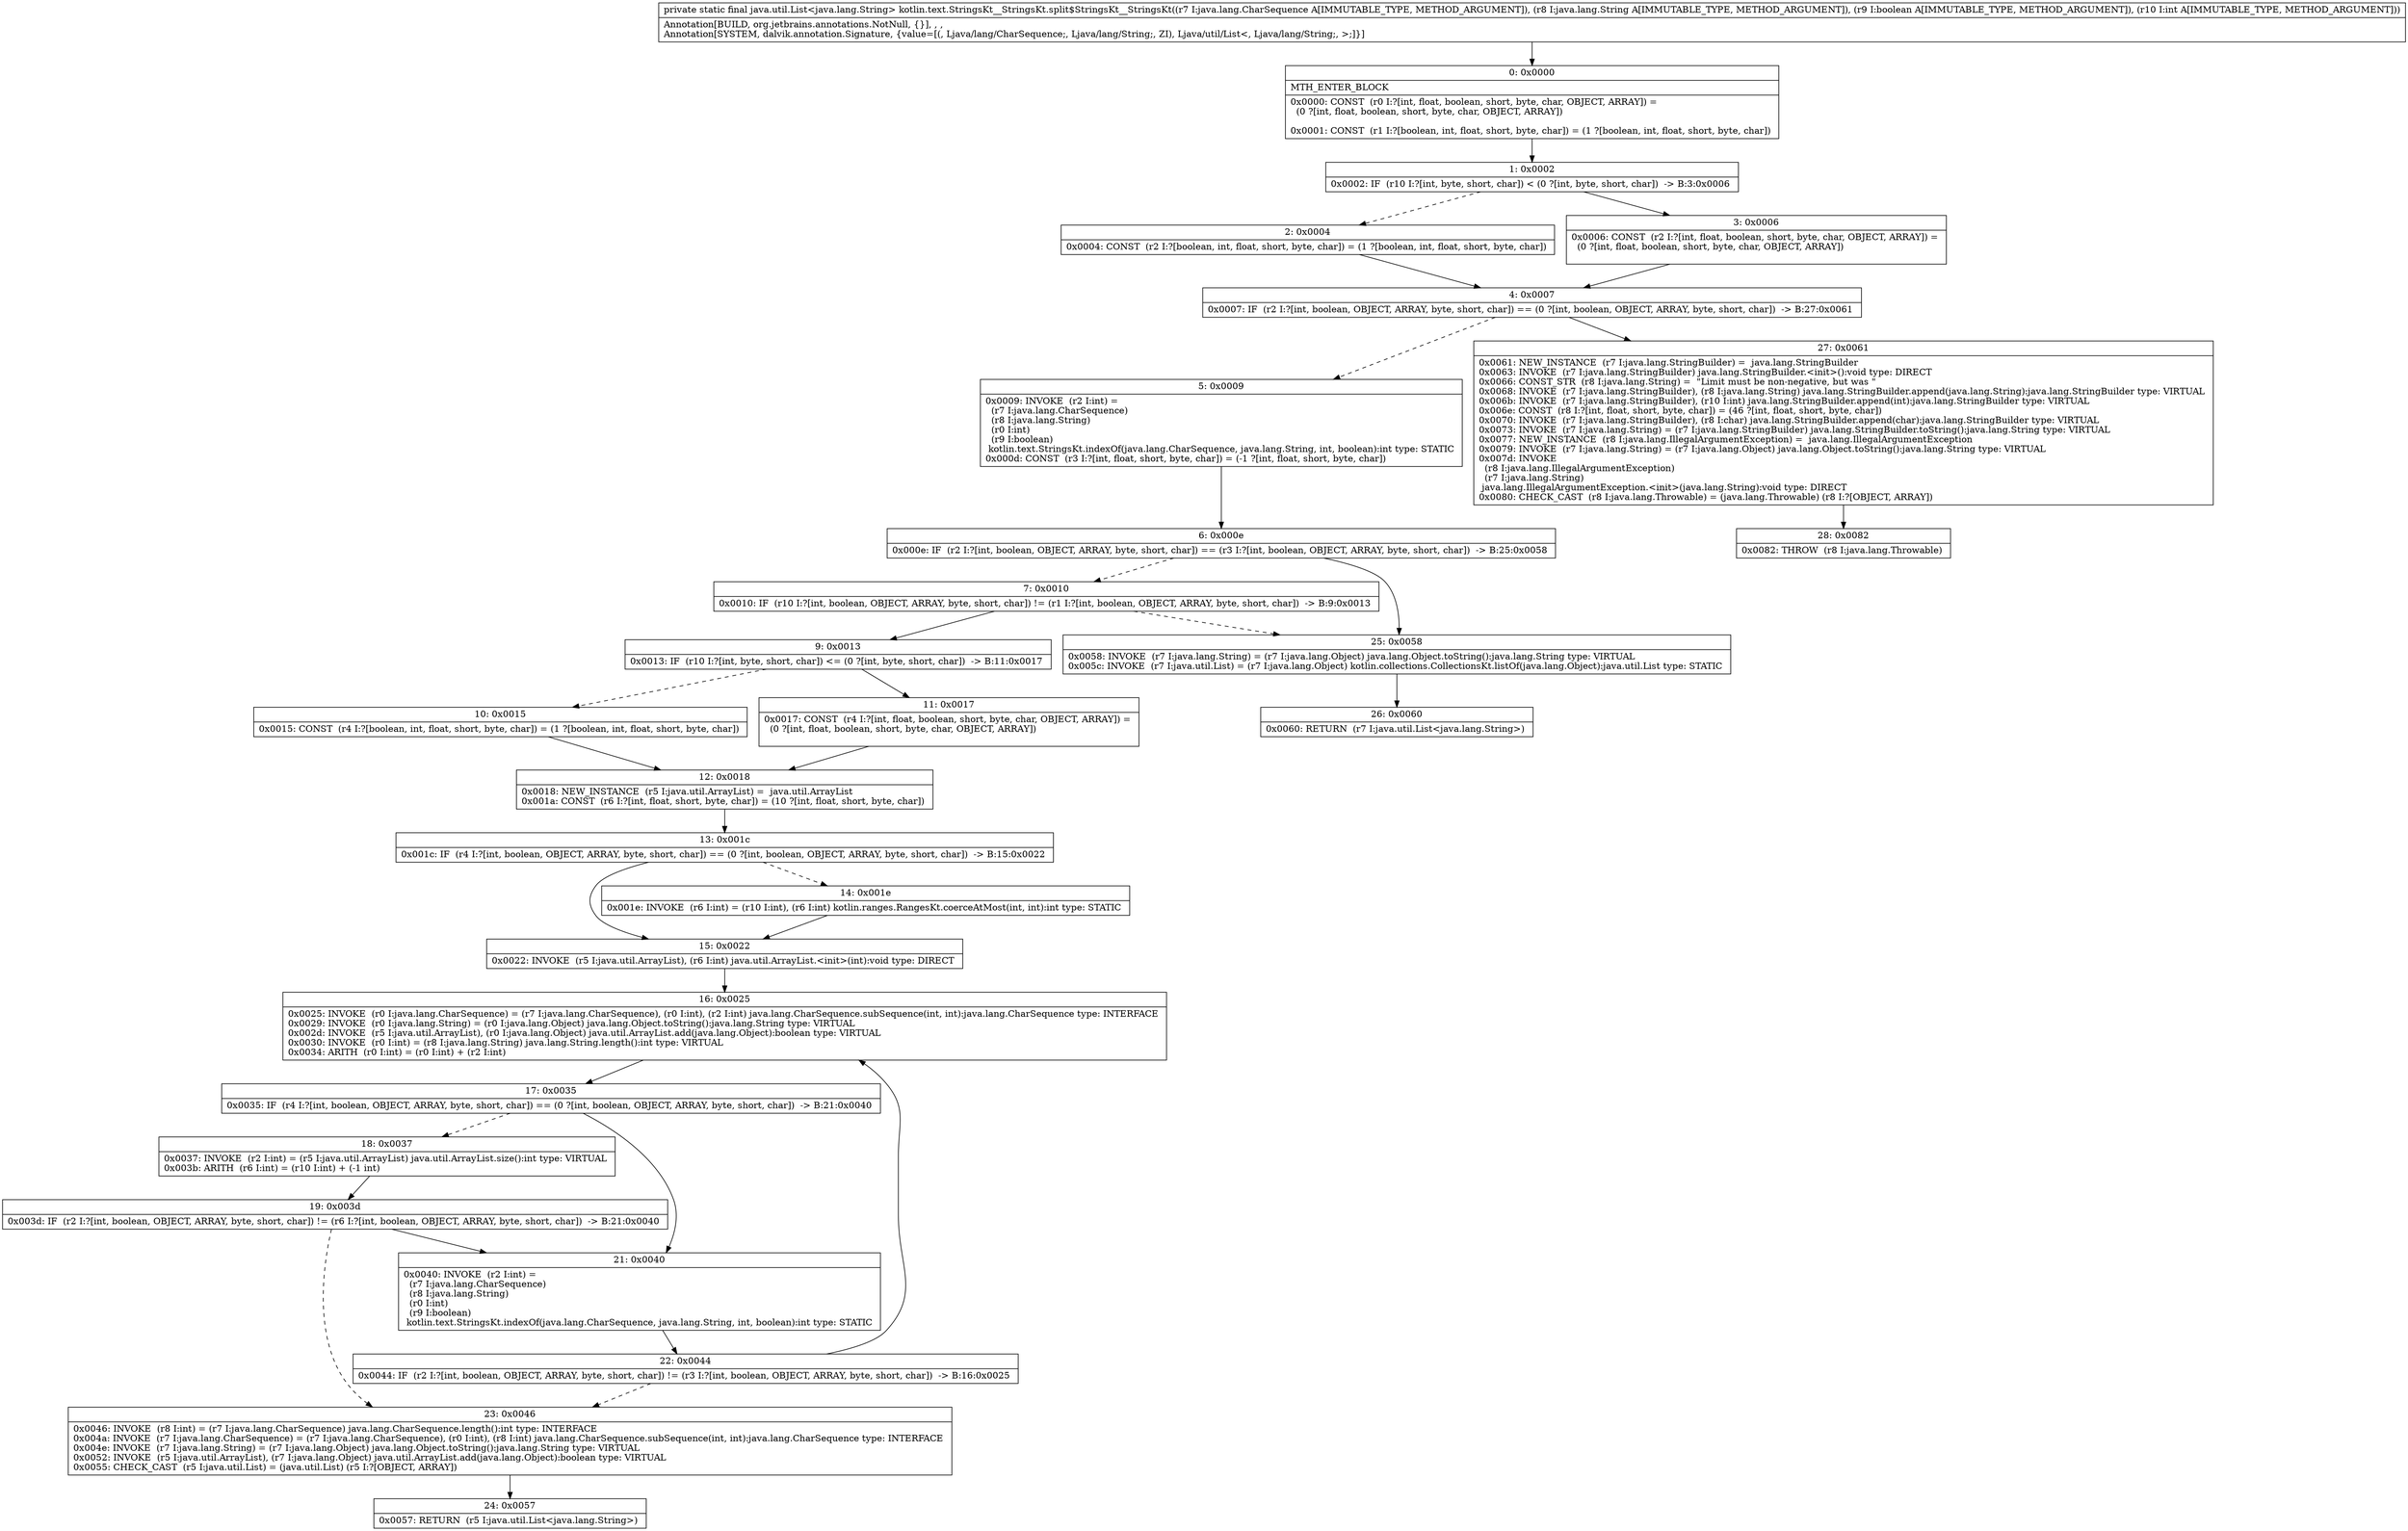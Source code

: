 digraph "CFG forkotlin.text.StringsKt__StringsKt.split$StringsKt__StringsKt(Ljava\/lang\/CharSequence;Ljava\/lang\/String;ZI)Ljava\/util\/List;" {
Node_0 [shape=record,label="{0\:\ 0x0000|MTH_ENTER_BLOCK\l|0x0000: CONST  (r0 I:?[int, float, boolean, short, byte, char, OBJECT, ARRAY]) = \l  (0 ?[int, float, boolean, short, byte, char, OBJECT, ARRAY])\l \l0x0001: CONST  (r1 I:?[boolean, int, float, short, byte, char]) = (1 ?[boolean, int, float, short, byte, char]) \l}"];
Node_1 [shape=record,label="{1\:\ 0x0002|0x0002: IF  (r10 I:?[int, byte, short, char]) \< (0 ?[int, byte, short, char])  \-\> B:3:0x0006 \l}"];
Node_2 [shape=record,label="{2\:\ 0x0004|0x0004: CONST  (r2 I:?[boolean, int, float, short, byte, char]) = (1 ?[boolean, int, float, short, byte, char]) \l}"];
Node_3 [shape=record,label="{3\:\ 0x0006|0x0006: CONST  (r2 I:?[int, float, boolean, short, byte, char, OBJECT, ARRAY]) = \l  (0 ?[int, float, boolean, short, byte, char, OBJECT, ARRAY])\l \l}"];
Node_4 [shape=record,label="{4\:\ 0x0007|0x0007: IF  (r2 I:?[int, boolean, OBJECT, ARRAY, byte, short, char]) == (0 ?[int, boolean, OBJECT, ARRAY, byte, short, char])  \-\> B:27:0x0061 \l}"];
Node_5 [shape=record,label="{5\:\ 0x0009|0x0009: INVOKE  (r2 I:int) = \l  (r7 I:java.lang.CharSequence)\l  (r8 I:java.lang.String)\l  (r0 I:int)\l  (r9 I:boolean)\l kotlin.text.StringsKt.indexOf(java.lang.CharSequence, java.lang.String, int, boolean):int type: STATIC \l0x000d: CONST  (r3 I:?[int, float, short, byte, char]) = (\-1 ?[int, float, short, byte, char]) \l}"];
Node_6 [shape=record,label="{6\:\ 0x000e|0x000e: IF  (r2 I:?[int, boolean, OBJECT, ARRAY, byte, short, char]) == (r3 I:?[int, boolean, OBJECT, ARRAY, byte, short, char])  \-\> B:25:0x0058 \l}"];
Node_7 [shape=record,label="{7\:\ 0x0010|0x0010: IF  (r10 I:?[int, boolean, OBJECT, ARRAY, byte, short, char]) != (r1 I:?[int, boolean, OBJECT, ARRAY, byte, short, char])  \-\> B:9:0x0013 \l}"];
Node_9 [shape=record,label="{9\:\ 0x0013|0x0013: IF  (r10 I:?[int, byte, short, char]) \<= (0 ?[int, byte, short, char])  \-\> B:11:0x0017 \l}"];
Node_10 [shape=record,label="{10\:\ 0x0015|0x0015: CONST  (r4 I:?[boolean, int, float, short, byte, char]) = (1 ?[boolean, int, float, short, byte, char]) \l}"];
Node_11 [shape=record,label="{11\:\ 0x0017|0x0017: CONST  (r4 I:?[int, float, boolean, short, byte, char, OBJECT, ARRAY]) = \l  (0 ?[int, float, boolean, short, byte, char, OBJECT, ARRAY])\l \l}"];
Node_12 [shape=record,label="{12\:\ 0x0018|0x0018: NEW_INSTANCE  (r5 I:java.util.ArrayList) =  java.util.ArrayList \l0x001a: CONST  (r6 I:?[int, float, short, byte, char]) = (10 ?[int, float, short, byte, char]) \l}"];
Node_13 [shape=record,label="{13\:\ 0x001c|0x001c: IF  (r4 I:?[int, boolean, OBJECT, ARRAY, byte, short, char]) == (0 ?[int, boolean, OBJECT, ARRAY, byte, short, char])  \-\> B:15:0x0022 \l}"];
Node_14 [shape=record,label="{14\:\ 0x001e|0x001e: INVOKE  (r6 I:int) = (r10 I:int), (r6 I:int) kotlin.ranges.RangesKt.coerceAtMost(int, int):int type: STATIC \l}"];
Node_15 [shape=record,label="{15\:\ 0x0022|0x0022: INVOKE  (r5 I:java.util.ArrayList), (r6 I:int) java.util.ArrayList.\<init\>(int):void type: DIRECT \l}"];
Node_16 [shape=record,label="{16\:\ 0x0025|0x0025: INVOKE  (r0 I:java.lang.CharSequence) = (r7 I:java.lang.CharSequence), (r0 I:int), (r2 I:int) java.lang.CharSequence.subSequence(int, int):java.lang.CharSequence type: INTERFACE \l0x0029: INVOKE  (r0 I:java.lang.String) = (r0 I:java.lang.Object) java.lang.Object.toString():java.lang.String type: VIRTUAL \l0x002d: INVOKE  (r5 I:java.util.ArrayList), (r0 I:java.lang.Object) java.util.ArrayList.add(java.lang.Object):boolean type: VIRTUAL \l0x0030: INVOKE  (r0 I:int) = (r8 I:java.lang.String) java.lang.String.length():int type: VIRTUAL \l0x0034: ARITH  (r0 I:int) = (r0 I:int) + (r2 I:int) \l}"];
Node_17 [shape=record,label="{17\:\ 0x0035|0x0035: IF  (r4 I:?[int, boolean, OBJECT, ARRAY, byte, short, char]) == (0 ?[int, boolean, OBJECT, ARRAY, byte, short, char])  \-\> B:21:0x0040 \l}"];
Node_18 [shape=record,label="{18\:\ 0x0037|0x0037: INVOKE  (r2 I:int) = (r5 I:java.util.ArrayList) java.util.ArrayList.size():int type: VIRTUAL \l0x003b: ARITH  (r6 I:int) = (r10 I:int) + (\-1 int) \l}"];
Node_19 [shape=record,label="{19\:\ 0x003d|0x003d: IF  (r2 I:?[int, boolean, OBJECT, ARRAY, byte, short, char]) != (r6 I:?[int, boolean, OBJECT, ARRAY, byte, short, char])  \-\> B:21:0x0040 \l}"];
Node_21 [shape=record,label="{21\:\ 0x0040|0x0040: INVOKE  (r2 I:int) = \l  (r7 I:java.lang.CharSequence)\l  (r8 I:java.lang.String)\l  (r0 I:int)\l  (r9 I:boolean)\l kotlin.text.StringsKt.indexOf(java.lang.CharSequence, java.lang.String, int, boolean):int type: STATIC \l}"];
Node_22 [shape=record,label="{22\:\ 0x0044|0x0044: IF  (r2 I:?[int, boolean, OBJECT, ARRAY, byte, short, char]) != (r3 I:?[int, boolean, OBJECT, ARRAY, byte, short, char])  \-\> B:16:0x0025 \l}"];
Node_23 [shape=record,label="{23\:\ 0x0046|0x0046: INVOKE  (r8 I:int) = (r7 I:java.lang.CharSequence) java.lang.CharSequence.length():int type: INTERFACE \l0x004a: INVOKE  (r7 I:java.lang.CharSequence) = (r7 I:java.lang.CharSequence), (r0 I:int), (r8 I:int) java.lang.CharSequence.subSequence(int, int):java.lang.CharSequence type: INTERFACE \l0x004e: INVOKE  (r7 I:java.lang.String) = (r7 I:java.lang.Object) java.lang.Object.toString():java.lang.String type: VIRTUAL \l0x0052: INVOKE  (r5 I:java.util.ArrayList), (r7 I:java.lang.Object) java.util.ArrayList.add(java.lang.Object):boolean type: VIRTUAL \l0x0055: CHECK_CAST  (r5 I:java.util.List) = (java.util.List) (r5 I:?[OBJECT, ARRAY]) \l}"];
Node_24 [shape=record,label="{24\:\ 0x0057|0x0057: RETURN  (r5 I:java.util.List\<java.lang.String\>) \l}"];
Node_25 [shape=record,label="{25\:\ 0x0058|0x0058: INVOKE  (r7 I:java.lang.String) = (r7 I:java.lang.Object) java.lang.Object.toString():java.lang.String type: VIRTUAL \l0x005c: INVOKE  (r7 I:java.util.List) = (r7 I:java.lang.Object) kotlin.collections.CollectionsKt.listOf(java.lang.Object):java.util.List type: STATIC \l}"];
Node_26 [shape=record,label="{26\:\ 0x0060|0x0060: RETURN  (r7 I:java.util.List\<java.lang.String\>) \l}"];
Node_27 [shape=record,label="{27\:\ 0x0061|0x0061: NEW_INSTANCE  (r7 I:java.lang.StringBuilder) =  java.lang.StringBuilder \l0x0063: INVOKE  (r7 I:java.lang.StringBuilder) java.lang.StringBuilder.\<init\>():void type: DIRECT \l0x0066: CONST_STR  (r8 I:java.lang.String) =  \"Limit must be non\-negative, but was \" \l0x0068: INVOKE  (r7 I:java.lang.StringBuilder), (r8 I:java.lang.String) java.lang.StringBuilder.append(java.lang.String):java.lang.StringBuilder type: VIRTUAL \l0x006b: INVOKE  (r7 I:java.lang.StringBuilder), (r10 I:int) java.lang.StringBuilder.append(int):java.lang.StringBuilder type: VIRTUAL \l0x006e: CONST  (r8 I:?[int, float, short, byte, char]) = (46 ?[int, float, short, byte, char]) \l0x0070: INVOKE  (r7 I:java.lang.StringBuilder), (r8 I:char) java.lang.StringBuilder.append(char):java.lang.StringBuilder type: VIRTUAL \l0x0073: INVOKE  (r7 I:java.lang.String) = (r7 I:java.lang.StringBuilder) java.lang.StringBuilder.toString():java.lang.String type: VIRTUAL \l0x0077: NEW_INSTANCE  (r8 I:java.lang.IllegalArgumentException) =  java.lang.IllegalArgumentException \l0x0079: INVOKE  (r7 I:java.lang.String) = (r7 I:java.lang.Object) java.lang.Object.toString():java.lang.String type: VIRTUAL \l0x007d: INVOKE  \l  (r8 I:java.lang.IllegalArgumentException)\l  (r7 I:java.lang.String)\l java.lang.IllegalArgumentException.\<init\>(java.lang.String):void type: DIRECT \l0x0080: CHECK_CAST  (r8 I:java.lang.Throwable) = (java.lang.Throwable) (r8 I:?[OBJECT, ARRAY]) \l}"];
Node_28 [shape=record,label="{28\:\ 0x0082|0x0082: THROW  (r8 I:java.lang.Throwable) \l}"];
MethodNode[shape=record,label="{private static final java.util.List\<java.lang.String\> kotlin.text.StringsKt__StringsKt.split$StringsKt__StringsKt((r7 I:java.lang.CharSequence A[IMMUTABLE_TYPE, METHOD_ARGUMENT]), (r8 I:java.lang.String A[IMMUTABLE_TYPE, METHOD_ARGUMENT]), (r9 I:boolean A[IMMUTABLE_TYPE, METHOD_ARGUMENT]), (r10 I:int A[IMMUTABLE_TYPE, METHOD_ARGUMENT]))  | Annotation[BUILD, org.jetbrains.annotations.NotNull, \{\}], , , \lAnnotation[SYSTEM, dalvik.annotation.Signature, \{value=[(, Ljava\/lang\/CharSequence;, Ljava\/lang\/String;, ZI), Ljava\/util\/List\<, Ljava\/lang\/String;, \>;]\}]\l}"];
MethodNode -> Node_0;
Node_0 -> Node_1;
Node_1 -> Node_2[style=dashed];
Node_1 -> Node_3;
Node_2 -> Node_4;
Node_3 -> Node_4;
Node_4 -> Node_5[style=dashed];
Node_4 -> Node_27;
Node_5 -> Node_6;
Node_6 -> Node_7[style=dashed];
Node_6 -> Node_25;
Node_7 -> Node_9;
Node_7 -> Node_25[style=dashed];
Node_9 -> Node_10[style=dashed];
Node_9 -> Node_11;
Node_10 -> Node_12;
Node_11 -> Node_12;
Node_12 -> Node_13;
Node_13 -> Node_14[style=dashed];
Node_13 -> Node_15;
Node_14 -> Node_15;
Node_15 -> Node_16;
Node_16 -> Node_17;
Node_17 -> Node_18[style=dashed];
Node_17 -> Node_21;
Node_18 -> Node_19;
Node_19 -> Node_21;
Node_19 -> Node_23[style=dashed];
Node_21 -> Node_22;
Node_22 -> Node_16;
Node_22 -> Node_23[style=dashed];
Node_23 -> Node_24;
Node_25 -> Node_26;
Node_27 -> Node_28;
}

